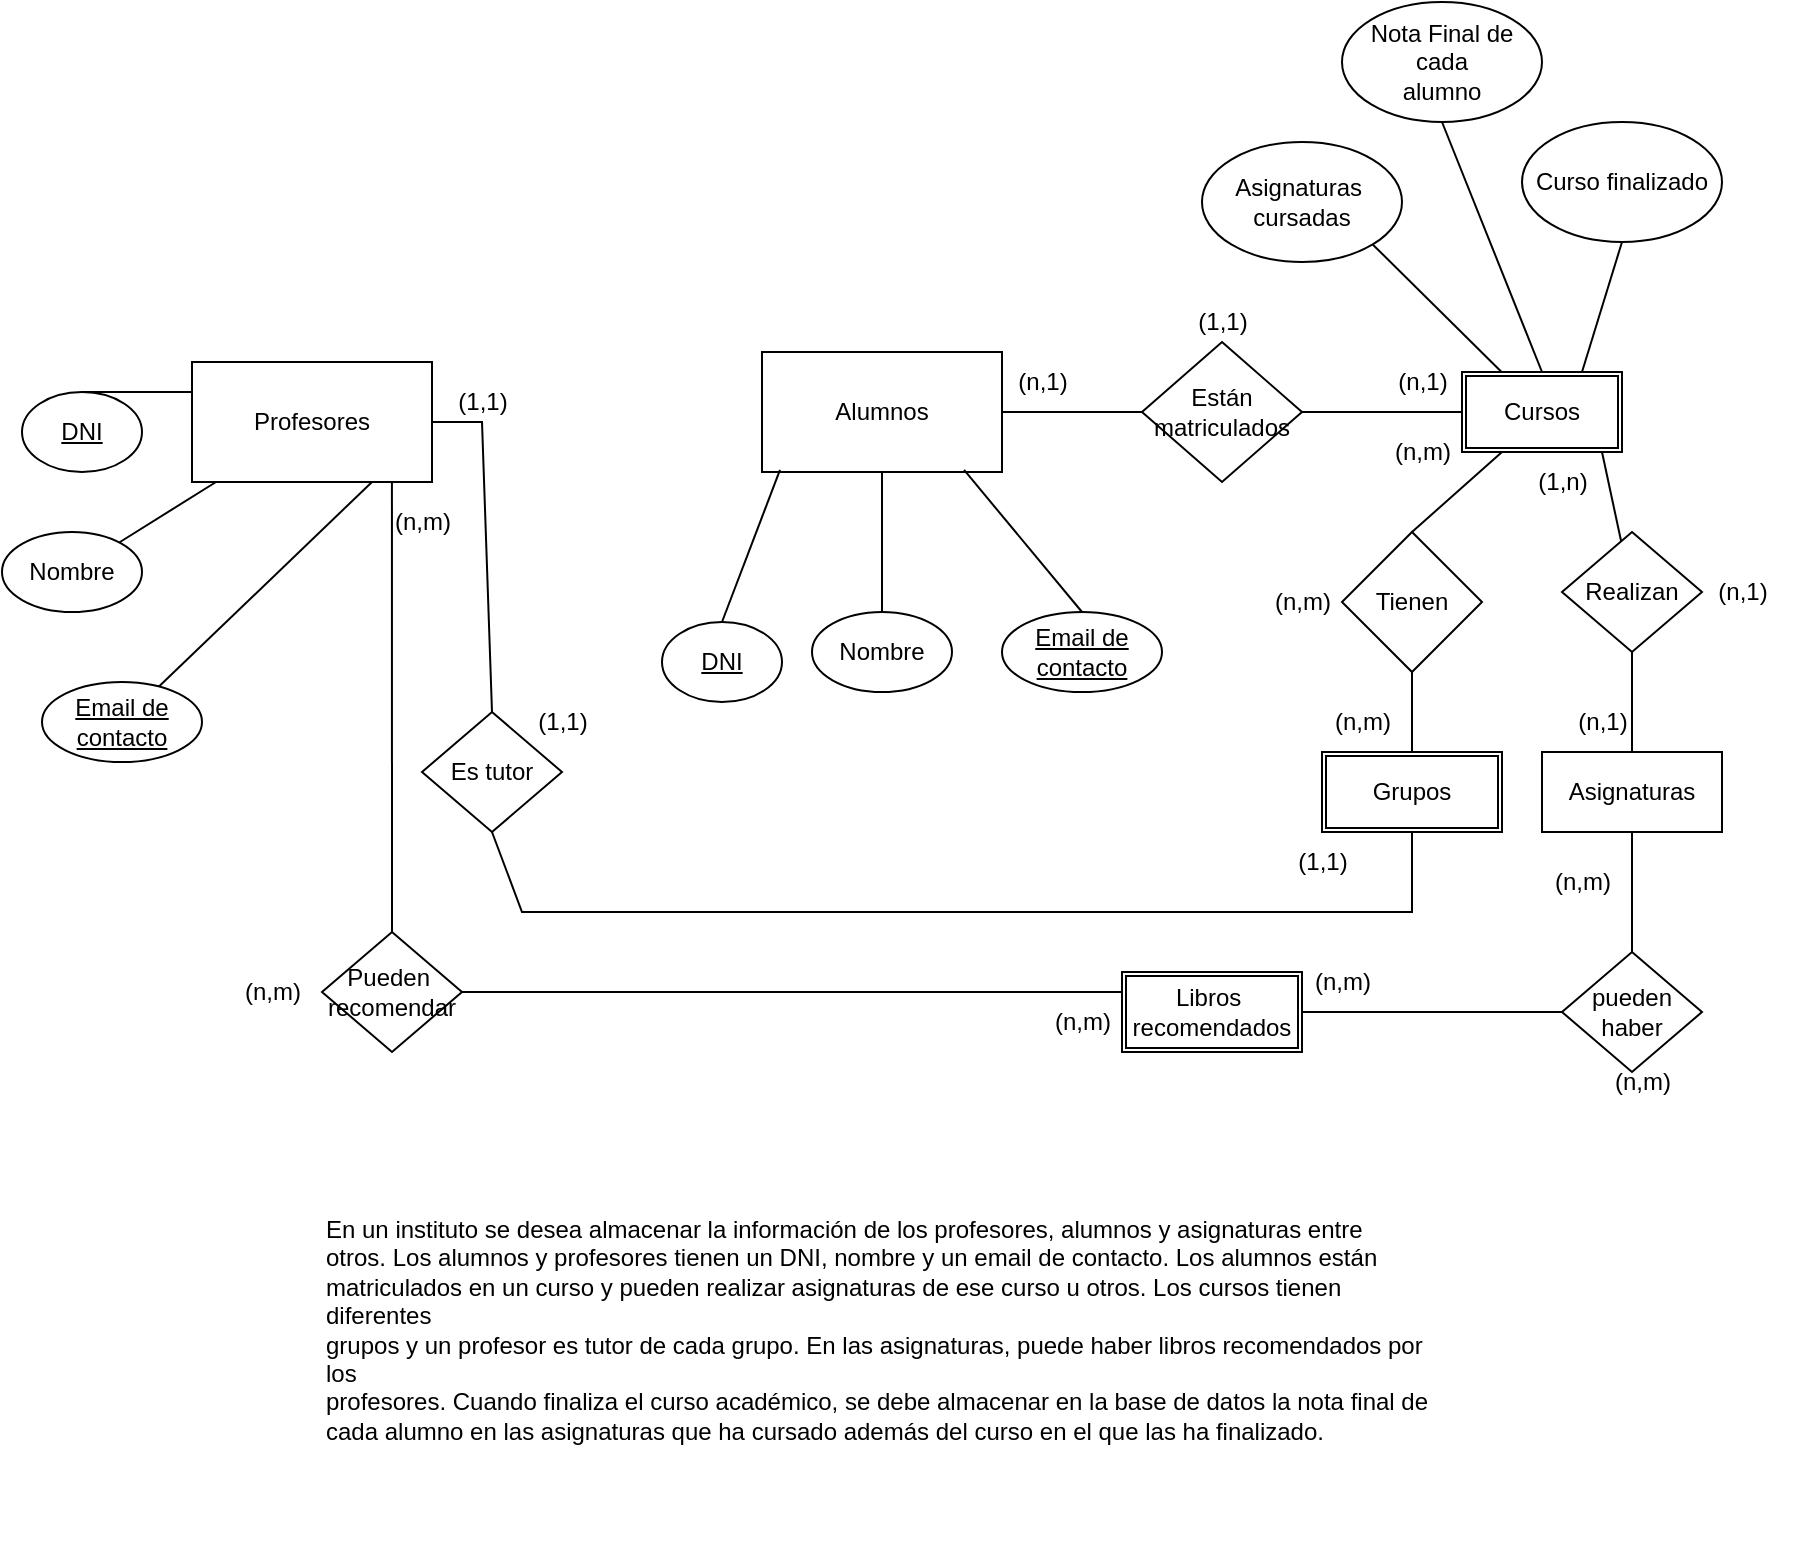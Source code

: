 <mxfile version="20.4.0" type="google"><diagram id="WRJjf39Esha7WQSQuHom" name="Página-1"><mxGraphModel grid="1" page="1" gridSize="10" guides="1" tooltips="1" connect="1" arrows="1" fold="1" pageScale="1" pageWidth="827" pageHeight="1169" math="0" shadow="0"><root><mxCell id="0"/><mxCell id="1" parent="0"/><mxCell id="CPH89t5dg2g89efgY5ad-1" value="En un instituto se desea almacenar la información de los profesores, alumnos y asignaturas entre&#10;otros. Los alumnos y profesores tienen un DNI, nombre y un email de contacto. Los alumnos están&#10;matriculados en un curso y pueden realizar asignaturas de ese curso u otros. Los cursos tienen diferentes&#10;grupos y un profesor es tutor de cada grupo. En las asignaturas, puede haber libros recomendados por los&#10;profesores. Cuando finaliza el curso académico, se debe almacenar en la base de datos la nota final de&#10;cada alumno en las asignaturas que ha cursado además del curso en el que las ha finalizado." style="text;whiteSpace=wrap;html=1;" vertex="1" parent="1"><mxGeometry x="120" y="630" width="560" height="170" as="geometry"/></mxCell><mxCell id="CPH89t5dg2g89efgY5ad-2" value="Profesores" style="rounded=0;whiteSpace=wrap;html=1;" vertex="1" parent="1"><mxGeometry x="55" y="210" width="120" height="60" as="geometry"/></mxCell><mxCell id="CPH89t5dg2g89efgY5ad-3" value="Alumnos" style="whiteSpace=wrap;html=1;" vertex="1" parent="1"><mxGeometry x="340" y="205" width="120" height="60" as="geometry"/></mxCell><mxCell id="CPH89t5dg2g89efgY5ad-4" value="Asignaturas" style="whiteSpace=wrap;html=1;" vertex="1" parent="1"><mxGeometry x="730" y="405" width="90" height="40" as="geometry"/></mxCell><mxCell id="CPH89t5dg2g89efgY5ad-5" value="&lt;u&gt;DNI&lt;/u&gt;" style="ellipse;whiteSpace=wrap;html=1;" vertex="1" parent="1"><mxGeometry x="290" y="340" width="60" height="40" as="geometry"/></mxCell><mxCell id="CPH89t5dg2g89efgY5ad-6" value="&lt;u&gt;DNI&lt;/u&gt;" style="ellipse;whiteSpace=wrap;html=1;" vertex="1" parent="1"><mxGeometry x="-30" y="225" width="60" height="40" as="geometry"/></mxCell><mxCell id="CPH89t5dg2g89efgY5ad-10" value="" style="endArrow=none;html=1;rounded=0;entryX=0.5;entryY=0;entryDx=0;entryDy=0;exitX=0;exitY=0.25;exitDx=0;exitDy=0;" edge="1" parent="1" source="CPH89t5dg2g89efgY5ad-2" target="CPH89t5dg2g89efgY5ad-6"><mxGeometry width="50" height="50" relative="1" as="geometry"><mxPoint x="94" y="319.4" as="sourcePoint"/><mxPoint x="460" y="425" as="targetPoint"/></mxGeometry></mxCell><mxCell id="CPH89t5dg2g89efgY5ad-12" value="" style="endArrow=none;html=1;rounded=0;entryX=0.075;entryY=0.983;entryDx=0;entryDy=0;exitX=0.5;exitY=0;exitDx=0;exitDy=0;entryPerimeter=0;" edge="1" parent="1" source="CPH89t5dg2g89efgY5ad-5" target="CPH89t5dg2g89efgY5ad-3"><mxGeometry width="50" height="50" relative="1" as="geometry"><mxPoint x="410" y="475" as="sourcePoint"/><mxPoint x="392.5" y="350" as="targetPoint"/></mxGeometry></mxCell><mxCell id="CPH89t5dg2g89efgY5ad-13" value="Nombre" style="ellipse;whiteSpace=wrap;html=1;" vertex="1" parent="1"><mxGeometry x="-40" y="295" width="70" height="40" as="geometry"/></mxCell><mxCell id="CPH89t5dg2g89efgY5ad-14" value="Nombre" style="ellipse;whiteSpace=wrap;html=1;" vertex="1" parent="1"><mxGeometry x="365" y="335" width="70" height="40" as="geometry"/></mxCell><mxCell id="CPH89t5dg2g89efgY5ad-15" value="&lt;u&gt;Email de&lt;br&gt;contacto&lt;/u&gt;" style="ellipse;whiteSpace=wrap;html=1;" vertex="1" parent="1"><mxGeometry x="-20" y="370" width="80" height="40" as="geometry"/></mxCell><mxCell id="CPH89t5dg2g89efgY5ad-16" value="&lt;u&gt;Email de&lt;br&gt;contacto&lt;/u&gt;" style="ellipse;whiteSpace=wrap;html=1;" vertex="1" parent="1"><mxGeometry x="460" y="335" width="80" height="40" as="geometry"/></mxCell><mxCell id="CPH89t5dg2g89efgY5ad-17" value="" style="endArrow=none;html=1;rounded=0;" edge="1" parent="1" source="CPH89t5dg2g89efgY5ad-2" target="CPH89t5dg2g89efgY5ad-13"><mxGeometry width="50" height="50" relative="1" as="geometry"><mxPoint x="115" y="360" as="sourcePoint"/><mxPoint x="460" y="425" as="targetPoint"/></mxGeometry></mxCell><mxCell id="CPH89t5dg2g89efgY5ad-18" value="" style="endArrow=none;html=1;rounded=0;exitX=0.75;exitY=1;exitDx=0;exitDy=0;" edge="1" parent="1" source="CPH89t5dg2g89efgY5ad-2" target="CPH89t5dg2g89efgY5ad-15"><mxGeometry width="50" height="50" relative="1" as="geometry"><mxPoint x="127.5" y="342.5" as="sourcePoint"/><mxPoint x="460" y="425" as="targetPoint"/></mxGeometry></mxCell><mxCell id="CPH89t5dg2g89efgY5ad-19" value="" style="endArrow=none;html=1;rounded=0;exitX=0.5;exitY=1;exitDx=0;exitDy=0;entryX=0.5;entryY=0;entryDx=0;entryDy=0;" edge="1" parent="1" source="CPH89t5dg2g89efgY5ad-3" target="CPH89t5dg2g89efgY5ad-14"><mxGeometry width="50" height="50" relative="1" as="geometry"><mxPoint x="405" y="365" as="sourcePoint"/><mxPoint x="460" y="425" as="targetPoint"/></mxGeometry></mxCell><mxCell id="CPH89t5dg2g89efgY5ad-20" value="" style="endArrow=none;html=1;rounded=0;entryX=0.842;entryY=0.983;entryDx=0;entryDy=0;exitX=0.5;exitY=0;exitDx=0;exitDy=0;entryPerimeter=0;" edge="1" parent="1" source="CPH89t5dg2g89efgY5ad-16" target="CPH89t5dg2g89efgY5ad-3"><mxGeometry width="50" height="50" relative="1" as="geometry"><mxPoint x="410" y="475" as="sourcePoint"/><mxPoint x="417.5" y="350" as="targetPoint"/></mxGeometry></mxCell><mxCell id="CPH89t5dg2g89efgY5ad-21" value="Están matriculados" style="rhombus;whiteSpace=wrap;html=1;" vertex="1" parent="1"><mxGeometry x="530" y="200" width="80" height="70" as="geometry"/></mxCell><mxCell id="CPH89t5dg2g89efgY5ad-22" value="" style="endArrow=none;html=1;rounded=0;exitX=1;exitY=0.5;exitDx=0;exitDy=0;entryX=0;entryY=0.5;entryDx=0;entryDy=0;" edge="1" parent="1" source="CPH89t5dg2g89efgY5ad-3" target="CPH89t5dg2g89efgY5ad-21"><mxGeometry width="50" height="50" relative="1" as="geometry"><mxPoint x="410" y="465" as="sourcePoint"/><mxPoint x="460" y="415" as="targetPoint"/></mxGeometry></mxCell><mxCell id="CPH89t5dg2g89efgY5ad-24" value="Cursos" style="shape=ext;double=1;rounded=0;whiteSpace=wrap;html=1;" vertex="1" parent="1"><mxGeometry x="690" y="215" width="80" height="40" as="geometry"/></mxCell><mxCell id="CPH89t5dg2g89efgY5ad-25" value="" style="endArrow=none;html=1;rounded=0;entryX=0;entryY=0.5;entryDx=0;entryDy=0;exitX=1;exitY=0.5;exitDx=0;exitDy=0;" edge="1" parent="1" source="CPH89t5dg2g89efgY5ad-21" target="CPH89t5dg2g89efgY5ad-24"><mxGeometry width="50" height="50" relative="1" as="geometry"><mxPoint x="410" y="415" as="sourcePoint"/><mxPoint x="460" y="365" as="targetPoint"/></mxGeometry></mxCell><mxCell id="CPH89t5dg2g89efgY5ad-26" value="Realizan" style="rhombus;whiteSpace=wrap;html=1;" vertex="1" parent="1"><mxGeometry x="740" y="295" width="70" height="60" as="geometry"/></mxCell><mxCell id="CPH89t5dg2g89efgY5ad-27" value="" style="endArrow=none;html=1;rounded=0;entryX=0.875;entryY=1;entryDx=0;entryDy=0;entryPerimeter=0;" edge="1" parent="1" source="CPH89t5dg2g89efgY5ad-26" target="CPH89t5dg2g89efgY5ad-24"><mxGeometry width="50" height="50" relative="1" as="geometry"><mxPoint x="410" y="465" as="sourcePoint"/><mxPoint x="460" y="415" as="targetPoint"/></mxGeometry></mxCell><mxCell id="CPH89t5dg2g89efgY5ad-28" value="" style="endArrow=none;html=1;rounded=0;entryX=0.5;entryY=1;entryDx=0;entryDy=0;exitX=0.5;exitY=0;exitDx=0;exitDy=0;" edge="1" parent="1" target="CPH89t5dg2g89efgY5ad-26"><mxGeometry width="50" height="50" relative="1" as="geometry"><mxPoint x="775" y="405" as="sourcePoint"/><mxPoint x="460" y="415" as="targetPoint"/></mxGeometry></mxCell><mxCell id="CPH89t5dg2g89efgY5ad-29" value="Tienen" style="rhombus;whiteSpace=wrap;html=1;" vertex="1" parent="1"><mxGeometry x="630" y="295" width="70" height="70" as="geometry"/></mxCell><mxCell id="CPH89t5dg2g89efgY5ad-30" value="" style="endArrow=none;html=1;rounded=0;entryX=0.25;entryY=1;entryDx=0;entryDy=0;exitX=0.5;exitY=0;exitDx=0;exitDy=0;" edge="1" parent="1" source="CPH89t5dg2g89efgY5ad-29" target="CPH89t5dg2g89efgY5ad-24"><mxGeometry width="50" height="50" relative="1" as="geometry"><mxPoint x="410" y="495" as="sourcePoint"/><mxPoint x="460" y="445" as="targetPoint"/></mxGeometry></mxCell><mxCell id="CPH89t5dg2g89efgY5ad-31" value="Grupos" style="shape=ext;double=1;rounded=0;whiteSpace=wrap;html=1;" vertex="1" parent="1"><mxGeometry x="620" y="405" width="90" height="40" as="geometry"/></mxCell><mxCell id="CPH89t5dg2g89efgY5ad-32" value="" style="endArrow=none;html=1;rounded=0;entryX=0.5;entryY=1;entryDx=0;entryDy=0;" edge="1" parent="1" source="CPH89t5dg2g89efgY5ad-31" target="CPH89t5dg2g89efgY5ad-29"><mxGeometry width="50" height="50" relative="1" as="geometry"><mxPoint x="410" y="495" as="sourcePoint"/><mxPoint x="460" y="445" as="targetPoint"/></mxGeometry></mxCell><mxCell id="CPH89t5dg2g89efgY5ad-34" value="Es tutor" style="rhombus;whiteSpace=wrap;html=1;" vertex="1" parent="1"><mxGeometry x="170" y="385" width="70" height="60" as="geometry"/></mxCell><mxCell id="CPH89t5dg2g89efgY5ad-35" value="" style="endArrow=none;html=1;rounded=0;entryX=1;entryY=0.5;entryDx=0;entryDy=0;exitX=0.5;exitY=0;exitDx=0;exitDy=0;" edge="1" parent="1" source="CPH89t5dg2g89efgY5ad-34" target="CPH89t5dg2g89efgY5ad-2"><mxGeometry width="50" height="50" relative="1" as="geometry"><mxPoint x="410" y="495" as="sourcePoint"/><mxPoint x="460" y="445" as="targetPoint"/><Array as="points"><mxPoint x="200" y="240"/></Array></mxGeometry></mxCell><mxCell id="CPH89t5dg2g89efgY5ad-36" value="" style="endArrow=none;html=1;rounded=0;entryX=0.5;entryY=1;entryDx=0;entryDy=0;exitX=0.5;exitY=1;exitDx=0;exitDy=0;" edge="1" parent="1" source="CPH89t5dg2g89efgY5ad-31" target="CPH89t5dg2g89efgY5ad-34"><mxGeometry width="50" height="50" relative="1" as="geometry"><mxPoint x="410" y="495" as="sourcePoint"/><mxPoint x="460" y="445" as="targetPoint"/><Array as="points"><mxPoint x="665" y="485"/><mxPoint x="220" y="485"/></Array></mxGeometry></mxCell><mxCell id="CPH89t5dg2g89efgY5ad-37" value="pueden haber" style="rhombus;whiteSpace=wrap;html=1;" vertex="1" parent="1"><mxGeometry x="740" y="505" width="70" height="60" as="geometry"/></mxCell><mxCell id="CPH89t5dg2g89efgY5ad-38" value="" style="endArrow=none;html=1;rounded=0;entryX=0.5;entryY=1;entryDx=0;entryDy=0;exitX=0.5;exitY=0;exitDx=0;exitDy=0;" edge="1" parent="1" source="CPH89t5dg2g89efgY5ad-37"><mxGeometry width="50" height="50" relative="1" as="geometry"><mxPoint x="410" y="545" as="sourcePoint"/><mxPoint x="775" y="445" as="targetPoint"/></mxGeometry></mxCell><mxCell id="CPH89t5dg2g89efgY5ad-39" value="Libros&amp;nbsp;&lt;br&gt;recomendados" style="shape=ext;double=1;rounded=0;whiteSpace=wrap;html=1;" vertex="1" parent="1"><mxGeometry x="520" y="515" width="90" height="40" as="geometry"/></mxCell><mxCell id="CPH89t5dg2g89efgY5ad-40" value="" style="endArrow=none;html=1;rounded=0;entryX=0;entryY=0.5;entryDx=0;entryDy=0;exitX=1;exitY=0.5;exitDx=0;exitDy=0;" edge="1" parent="1" source="CPH89t5dg2g89efgY5ad-39" target="CPH89t5dg2g89efgY5ad-37"><mxGeometry width="50" height="50" relative="1" as="geometry"><mxPoint x="410" y="545" as="sourcePoint"/><mxPoint x="460" y="495" as="targetPoint"/></mxGeometry></mxCell><mxCell id="CPH89t5dg2g89efgY5ad-41" value="Pueden&amp;nbsp;&lt;br&gt;recomendar" style="rhombus;whiteSpace=wrap;html=1;" vertex="1" parent="1"><mxGeometry x="120" y="495" width="70" height="60" as="geometry"/></mxCell><mxCell id="CPH89t5dg2g89efgY5ad-42" value="" style="endArrow=none;html=1;rounded=0;entryX=0.833;entryY=1;entryDx=0;entryDy=0;entryPerimeter=0;exitX=0.5;exitY=0;exitDx=0;exitDy=0;" edge="1" parent="1" source="CPH89t5dg2g89efgY5ad-41" target="CPH89t5dg2g89efgY5ad-2"><mxGeometry width="50" height="50" relative="1" as="geometry"><mxPoint x="410" y="375" as="sourcePoint"/><mxPoint x="460" y="325" as="targetPoint"/></mxGeometry></mxCell><mxCell id="CPH89t5dg2g89efgY5ad-43" value="" style="endArrow=none;html=1;rounded=0;exitX=1;exitY=0.5;exitDx=0;exitDy=0;entryX=0;entryY=0.25;entryDx=0;entryDy=0;" edge="1" parent="1" source="CPH89t5dg2g89efgY5ad-41" target="CPH89t5dg2g89efgY5ad-39"><mxGeometry width="50" height="50" relative="1" as="geometry"><mxPoint x="410" y="375" as="sourcePoint"/><mxPoint x="460" y="325" as="targetPoint"/></mxGeometry></mxCell><mxCell id="CPH89t5dg2g89efgY5ad-44" value="Nota Final de cada&lt;br&gt;alumno" style="ellipse;whiteSpace=wrap;html=1;" vertex="1" parent="1"><mxGeometry x="630" y="30" width="100" height="60" as="geometry"/></mxCell><mxCell id="CPH89t5dg2g89efgY5ad-45" value="Asignaturas&amp;nbsp;&lt;br&gt;cursadas" style="ellipse;whiteSpace=wrap;html=1;" vertex="1" parent="1"><mxGeometry x="560" y="100" width="100" height="60" as="geometry"/></mxCell><mxCell id="CPH89t5dg2g89efgY5ad-46" value="Curso finalizado" style="ellipse;whiteSpace=wrap;html=1;" vertex="1" parent="1"><mxGeometry x="720" y="90" width="100" height="60" as="geometry"/></mxCell><mxCell id="CPH89t5dg2g89efgY5ad-47" value="" style="endArrow=none;html=1;rounded=0;entryX=1;entryY=1;entryDx=0;entryDy=0;" edge="1" parent="1" source="CPH89t5dg2g89efgY5ad-24" target="CPH89t5dg2g89efgY5ad-45"><mxGeometry width="50" height="50" relative="1" as="geometry"><mxPoint x="420" y="230" as="sourcePoint"/><mxPoint x="470" y="180" as="targetPoint"/></mxGeometry></mxCell><mxCell id="CPH89t5dg2g89efgY5ad-48" value="" style="endArrow=none;html=1;rounded=0;entryX=0.5;entryY=1;entryDx=0;entryDy=0;exitX=0.5;exitY=0;exitDx=0;exitDy=0;" edge="1" parent="1" source="CPH89t5dg2g89efgY5ad-24" target="CPH89t5dg2g89efgY5ad-44"><mxGeometry width="50" height="50" relative="1" as="geometry"><mxPoint x="420" y="230" as="sourcePoint"/><mxPoint x="470" y="180" as="targetPoint"/></mxGeometry></mxCell><mxCell id="CPH89t5dg2g89efgY5ad-49" value="" style="endArrow=none;html=1;rounded=0;exitX=0.75;exitY=0;exitDx=0;exitDy=0;entryX=0.5;entryY=1;entryDx=0;entryDy=0;" edge="1" parent="1" source="CPH89t5dg2g89efgY5ad-24" target="CPH89t5dg2g89efgY5ad-46"><mxGeometry width="50" height="50" relative="1" as="geometry"><mxPoint x="420" y="230" as="sourcePoint"/><mxPoint x="770" y="160" as="targetPoint"/></mxGeometry></mxCell><mxCell id="BUHxEo9USA7G9IpByZtd-1" value="(n,1)" style="text;html=1;align=center;verticalAlign=middle;resizable=0;points=[];autosize=1;strokeColor=none;fillColor=none;" vertex="1" parent="1"><mxGeometry x="455" y="205" width="50" height="30" as="geometry"/></mxCell><mxCell id="BUHxEo9USA7G9IpByZtd-2" value="(n,1)" style="text;html=1;align=center;verticalAlign=middle;resizable=0;points=[];autosize=1;strokeColor=none;fillColor=none;" vertex="1" parent="1"><mxGeometry x="645" y="205" width="50" height="30" as="geometry"/></mxCell><mxCell id="BUHxEo9USA7G9IpByZtd-3" value="(1,1)" style="text;html=1;align=center;verticalAlign=middle;resizable=0;points=[];autosize=1;strokeColor=none;fillColor=none;" vertex="1" parent="1"><mxGeometry x="545" y="175" width="50" height="30" as="geometry"/></mxCell><mxCell id="BUHxEo9USA7G9IpByZtd-4" value="(1,n)" style="text;html=1;align=center;verticalAlign=middle;resizable=0;points=[];autosize=1;strokeColor=none;fillColor=none;" vertex="1" parent="1"><mxGeometry x="715" y="255" width="50" height="30" as="geometry"/></mxCell><mxCell id="BUHxEo9USA7G9IpByZtd-5" value="(n,1)" style="text;html=1;align=center;verticalAlign=middle;resizable=0;points=[];autosize=1;strokeColor=none;fillColor=none;" vertex="1" parent="1"><mxGeometry x="735" y="375" width="50" height="30" as="geometry"/></mxCell><mxCell id="BUHxEo9USA7G9IpByZtd-6" value="(n,1)" style="text;html=1;align=center;verticalAlign=middle;resizable=0;points=[];autosize=1;strokeColor=none;fillColor=none;" vertex="1" parent="1"><mxGeometry x="805" y="310" width="50" height="30" as="geometry"/></mxCell><mxCell id="BUHxEo9USA7G9IpByZtd-7" value="(n,m)" style="text;html=1;align=center;verticalAlign=middle;resizable=0;points=[];autosize=1;strokeColor=none;fillColor=none;" vertex="1" parent="1"><mxGeometry x="645" y="240" width="50" height="30" as="geometry"/></mxCell><mxCell id="BUHxEo9USA7G9IpByZtd-8" value="(n,m)" style="text;html=1;align=center;verticalAlign=middle;resizable=0;points=[];autosize=1;strokeColor=none;fillColor=none;" vertex="1" parent="1"><mxGeometry x="615" y="375" width="50" height="30" as="geometry"/></mxCell><mxCell id="BUHxEo9USA7G9IpByZtd-9" value="(n,m)" style="text;html=1;align=center;verticalAlign=middle;resizable=0;points=[];autosize=1;strokeColor=none;fillColor=none;" vertex="1" parent="1"><mxGeometry x="585" y="315" width="50" height="30" as="geometry"/></mxCell><mxCell id="BUHxEo9USA7G9IpByZtd-10" value="(1,1)" style="text;html=1;align=center;verticalAlign=middle;resizable=0;points=[];autosize=1;strokeColor=none;fillColor=none;" vertex="1" parent="1"><mxGeometry x="175" y="215" width="50" height="30" as="geometry"/></mxCell><mxCell id="BUHxEo9USA7G9IpByZtd-11" value="(1,1)" style="text;html=1;align=center;verticalAlign=middle;resizable=0;points=[];autosize=1;strokeColor=none;fillColor=none;" vertex="1" parent="1"><mxGeometry x="595" y="445" width="50" height="30" as="geometry"/></mxCell><mxCell id="BUHxEo9USA7G9IpByZtd-12" value="(1,1)" style="text;html=1;align=center;verticalAlign=middle;resizable=0;points=[];autosize=1;strokeColor=none;fillColor=none;" vertex="1" parent="1"><mxGeometry x="215" y="375" width="50" height="30" as="geometry"/></mxCell><mxCell id="BUHxEo9USA7G9IpByZtd-13" value="(n,m)" style="text;html=1;align=center;verticalAlign=middle;resizable=0;points=[];autosize=1;strokeColor=none;fillColor=none;" vertex="1" parent="1"><mxGeometry x="725" y="455" width="50" height="30" as="geometry"/></mxCell><mxCell id="BUHxEo9USA7G9IpByZtd-14" value="(n,m)" style="text;html=1;align=center;verticalAlign=middle;resizable=0;points=[];autosize=1;strokeColor=none;fillColor=none;" vertex="1" parent="1"><mxGeometry x="605" y="505" width="50" height="30" as="geometry"/></mxCell><mxCell id="BUHxEo9USA7G9IpByZtd-15" value="(n,m)" style="text;html=1;align=center;verticalAlign=middle;resizable=0;points=[];autosize=1;strokeColor=none;fillColor=none;" vertex="1" parent="1"><mxGeometry x="755" y="555" width="50" height="30" as="geometry"/></mxCell><mxCell id="BUHxEo9USA7G9IpByZtd-16" value="(n,m)" style="text;html=1;align=center;verticalAlign=middle;resizable=0;points=[];autosize=1;strokeColor=none;fillColor=none;" vertex="1" parent="1"><mxGeometry x="475" y="525" width="50" height="30" as="geometry"/></mxCell><mxCell id="BUHxEo9USA7G9IpByZtd-17" value="(n,m)" style="text;html=1;align=center;verticalAlign=middle;resizable=0;points=[];autosize=1;strokeColor=none;fillColor=none;" vertex="1" parent="1"><mxGeometry x="145" y="275" width="50" height="30" as="geometry"/></mxCell><mxCell id="BUHxEo9USA7G9IpByZtd-18" value="(n,m)" style="text;html=1;align=center;verticalAlign=middle;resizable=0;points=[];autosize=1;strokeColor=none;fillColor=none;" vertex="1" parent="1"><mxGeometry x="70" y="510" width="50" height="30" as="geometry"/></mxCell></root></mxGraphModel></diagram></mxfile>